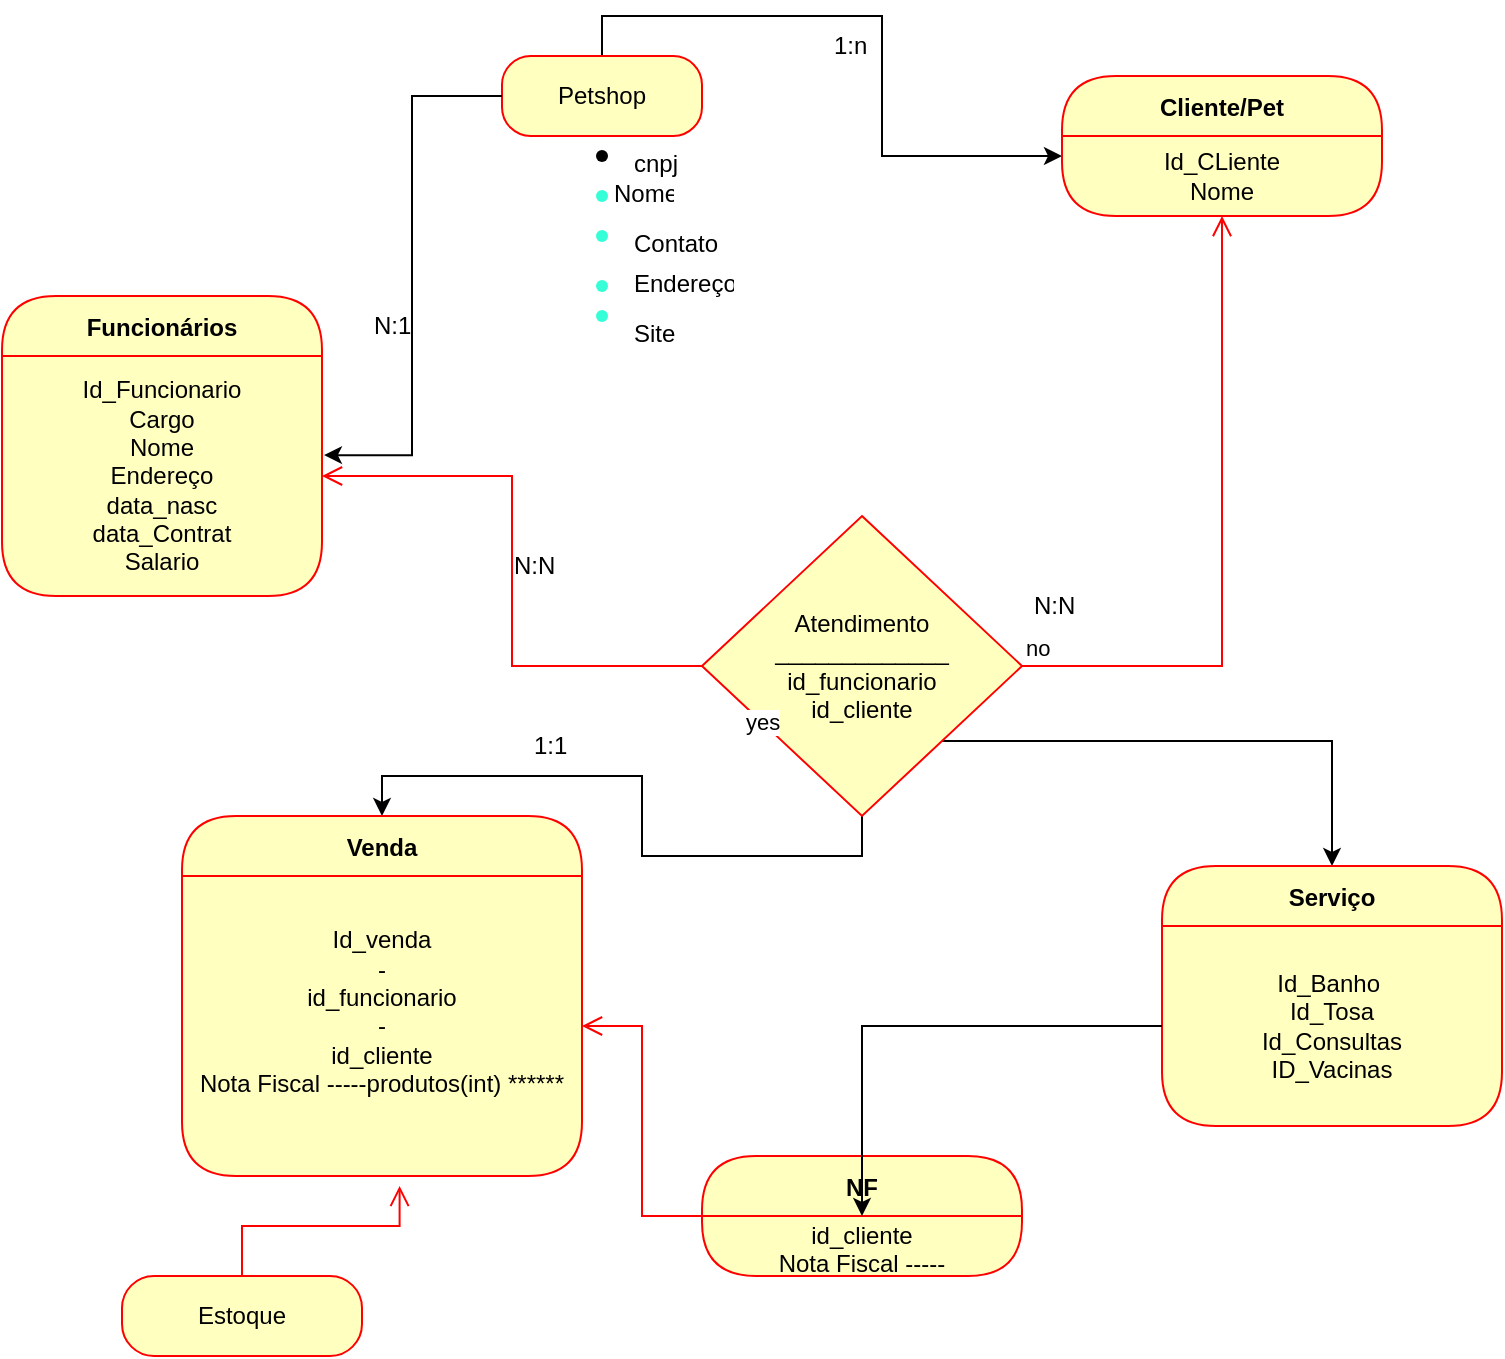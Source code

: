 <mxfile version="24.4.6" type="github">
  <diagram name="Página-1" id="f44fl8tfUImBq70gahhe">
    <mxGraphModel dx="996" dy="567" grid="1" gridSize="10" guides="1" tooltips="1" connect="1" arrows="1" fold="1" page="1" pageScale="1" pageWidth="827" pageHeight="1169" math="0" shadow="0">
      <root>
        <mxCell id="0" />
        <mxCell id="1" parent="0" />
        <mxCell id="dU_Yta5kn3XrWtWdLRXg-2" value="" style="shape=waypoint;sketch=0;fillStyle=solid;size=6;pointerEvents=1;points=[];fillColor=none;resizable=0;rotatable=0;perimeter=centerPerimeter;snapToPoint=1;" vertex="1" parent="1">
          <mxGeometry x="320" y="90" width="20" height="20" as="geometry" />
        </mxCell>
        <mxCell id="dU_Yta5kn3XrWtWdLRXg-3" value="" style="shape=waypoint;sketch=0;fillStyle=solid;size=6;pointerEvents=1;points=[];fillColor=none;resizable=0;rotatable=0;perimeter=centerPerimeter;snapToPoint=1;strokeColor=#36FFD7;" vertex="1" parent="1">
          <mxGeometry x="320" y="110" width="20" height="20" as="geometry" />
        </mxCell>
        <mxCell id="dU_Yta5kn3XrWtWdLRXg-5" value="cnpj" style="text;strokeColor=none;fillColor=none;spacingLeft=4;spacingRight=4;overflow=hidden;rotatable=0;points=[[0,0.5],[1,0.5]];portConstraint=eastwest;fontSize=12;whiteSpace=wrap;html=1;" vertex="1" parent="1">
          <mxGeometry x="340" y="90" width="40" height="30" as="geometry" />
        </mxCell>
        <mxCell id="dU_Yta5kn3XrWtWdLRXg-6" value="Nome&lt;div&gt;&lt;br&gt;&lt;/div&gt;" style="text;strokeColor=none;fillColor=none;spacingLeft=4;spacingRight=4;overflow=hidden;rotatable=0;points=[[0,0.5],[1,0.5]];portConstraint=eastwest;fontSize=12;whiteSpace=wrap;html=1;" vertex="1" parent="1">
          <mxGeometry x="330" y="105" width="40" height="30" as="geometry" />
        </mxCell>
        <mxCell id="dU_Yta5kn3XrWtWdLRXg-7" value="&lt;div&gt;Contato&lt;/div&gt;" style="text;strokeColor=none;fillColor=none;spacingLeft=4;spacingRight=4;overflow=hidden;rotatable=0;points=[[0,0.5],[1,0.5]];portConstraint=eastwest;fontSize=12;whiteSpace=wrap;html=1;" vertex="1" parent="1">
          <mxGeometry x="340" y="130" width="60" height="30" as="geometry" />
        </mxCell>
        <mxCell id="dU_Yta5kn3XrWtWdLRXg-8" value="&lt;div&gt;Endereço&lt;/div&gt;" style="text;strokeColor=none;fillColor=none;spacingLeft=4;spacingRight=4;overflow=hidden;rotatable=0;points=[[0,0.5],[1,0.5]];portConstraint=eastwest;fontSize=12;whiteSpace=wrap;html=1;" vertex="1" parent="1">
          <mxGeometry x="340" y="150" width="60" height="30" as="geometry" />
        </mxCell>
        <mxCell id="dU_Yta5kn3XrWtWdLRXg-9" value="" style="shape=waypoint;sketch=0;fillStyle=solid;size=6;pointerEvents=1;points=[];fillColor=none;resizable=0;rotatable=0;perimeter=centerPerimeter;snapToPoint=1;strokeColor=#36FFD7;" vertex="1" parent="1">
          <mxGeometry x="320" y="130" width="20" height="20" as="geometry" />
        </mxCell>
        <mxCell id="dU_Yta5kn3XrWtWdLRXg-10" value="" style="shape=waypoint;sketch=0;fillStyle=solid;size=6;pointerEvents=1;points=[];fillColor=none;resizable=0;rotatable=0;perimeter=centerPerimeter;snapToPoint=1;strokeColor=#36FFD7;" vertex="1" parent="1">
          <mxGeometry x="320" y="155" width="20" height="20" as="geometry" />
        </mxCell>
        <mxCell id="dU_Yta5kn3XrWtWdLRXg-11" value="" style="shape=waypoint;sketch=0;fillStyle=solid;size=6;pointerEvents=1;points=[];fillColor=none;resizable=0;rotatable=0;perimeter=centerPerimeter;snapToPoint=1;strokeColor=#36FFD7;" vertex="1" parent="1">
          <mxGeometry x="320" y="170" width="20" height="20" as="geometry" />
        </mxCell>
        <mxCell id="dU_Yta5kn3XrWtWdLRXg-12" value="&lt;div&gt;Site&lt;/div&gt;" style="text;strokeColor=none;fillColor=none;spacingLeft=4;spacingRight=4;overflow=hidden;rotatable=0;points=[[0,0.5],[1,0.5]];portConstraint=eastwest;fontSize=12;whiteSpace=wrap;html=1;" vertex="1" parent="1">
          <mxGeometry x="340" y="175" width="60" height="30" as="geometry" />
        </mxCell>
        <mxCell id="dU_Yta5kn3XrWtWdLRXg-26" style="edgeStyle=orthogonalEdgeStyle;rounded=0;orthogonalLoop=1;jettySize=auto;html=1;" edge="1" parent="1">
          <mxGeometry relative="1" as="geometry">
            <mxPoint x="590" y="85" as="sourcePoint" />
            <mxPoint x="590" y="85" as="targetPoint" />
          </mxGeometry>
        </mxCell>
        <mxCell id="dU_Yta5kn3XrWtWdLRXg-38" style="edgeStyle=orthogonalEdgeStyle;rounded=0;orthogonalLoop=1;jettySize=auto;html=1;exitX=0.5;exitY=0;exitDx=0;exitDy=0;entryX=0;entryY=0.25;entryDx=0;entryDy=0;" edge="1" parent="1" source="dU_Yta5kn3XrWtWdLRXg-28" target="dU_Yta5kn3XrWtWdLRXg-31">
          <mxGeometry relative="1" as="geometry" />
        </mxCell>
        <mxCell id="dU_Yta5kn3XrWtWdLRXg-28" value="Petshop" style="rounded=1;whiteSpace=wrap;html=1;arcSize=36;fontColor=#000000;fillColor=#ffffc0;strokeColor=#ff0000;" vertex="1" parent="1">
          <mxGeometry x="280" y="50" width="100" height="40" as="geometry" />
        </mxCell>
        <mxCell id="dU_Yta5kn3XrWtWdLRXg-30" value="Cliente/Pet" style="swimlane;fontStyle=1;align=center;verticalAlign=middle;childLayout=stackLayout;horizontal=1;startSize=30;horizontalStack=0;resizeParent=0;resizeLast=1;container=0;fontColor=#000000;collapsible=0;rounded=1;arcSize=30;strokeColor=#ff0000;fillColor=#ffffc0;swimlaneFillColor=#ffffc0;dropTarget=0;" vertex="1" parent="1">
          <mxGeometry x="560" y="60" width="160" height="70" as="geometry" />
        </mxCell>
        <mxCell id="dU_Yta5kn3XrWtWdLRXg-31" value="Id_CLiente&lt;br&gt;Nome" style="text;html=1;strokeColor=none;fillColor=none;align=center;verticalAlign=middle;spacingLeft=4;spacingRight=4;whiteSpace=wrap;overflow=hidden;rotatable=0;fontColor=#000000;" vertex="1" parent="dU_Yta5kn3XrWtWdLRXg-30">
          <mxGeometry y="30" width="160" height="40" as="geometry" />
        </mxCell>
        <mxCell id="dU_Yta5kn3XrWtWdLRXg-40" value="Funcionários" style="swimlane;fontStyle=1;align=center;verticalAlign=middle;childLayout=stackLayout;horizontal=1;startSize=30;horizontalStack=0;resizeParent=0;resizeLast=1;container=0;fontColor=#000000;collapsible=0;rounded=1;arcSize=30;strokeColor=#ff0000;fillColor=#ffffc0;swimlaneFillColor=#ffffc0;dropTarget=0;" vertex="1" parent="1">
          <mxGeometry x="30" y="170" width="160" height="150" as="geometry" />
        </mxCell>
        <mxCell id="dU_Yta5kn3XrWtWdLRXg-41" value="Id_Funcionario&lt;br&gt;Cargo&lt;br&gt;Nome&lt;br&gt;Endereço&lt;br&gt;data_nasc&lt;div&gt;data_Contrat&lt;br&gt;Salario&lt;/div&gt;" style="text;html=1;strokeColor=none;fillColor=none;align=center;verticalAlign=middle;spacingLeft=4;spacingRight=4;whiteSpace=wrap;overflow=hidden;rotatable=0;fontColor=#000000;" vertex="1" parent="dU_Yta5kn3XrWtWdLRXg-40">
          <mxGeometry y="30" width="160" height="120" as="geometry" />
        </mxCell>
        <mxCell id="dU_Yta5kn3XrWtWdLRXg-43" style="edgeStyle=orthogonalEdgeStyle;rounded=0;orthogonalLoop=1;jettySize=auto;html=1;exitX=0;exitY=0.5;exitDx=0;exitDy=0;entryX=1.006;entryY=0.413;entryDx=0;entryDy=0;entryPerimeter=0;" edge="1" parent="1" source="dU_Yta5kn3XrWtWdLRXg-28" target="dU_Yta5kn3XrWtWdLRXg-41">
          <mxGeometry relative="1" as="geometry" />
        </mxCell>
        <mxCell id="dU_Yta5kn3XrWtWdLRXg-44" value="1:n" style="text;strokeColor=none;fillColor=none;align=left;verticalAlign=middle;spacingLeft=4;spacingRight=4;overflow=hidden;points=[[0,0.5],[1,0.5]];portConstraint=eastwest;rotatable=0;whiteSpace=wrap;html=1;" vertex="1" parent="1">
          <mxGeometry x="440" y="30" width="80" height="30" as="geometry" />
        </mxCell>
        <mxCell id="dU_Yta5kn3XrWtWdLRXg-46" value="N:1" style="text;strokeColor=none;fillColor=none;align=left;verticalAlign=middle;spacingLeft=4;spacingRight=4;overflow=hidden;points=[[0,0.5],[1,0.5]];portConstraint=eastwest;rotatable=0;whiteSpace=wrap;html=1;" vertex="1" parent="1">
          <mxGeometry x="210" y="170" width="80" height="30" as="geometry" />
        </mxCell>
        <mxCell id="dU_Yta5kn3XrWtWdLRXg-55" style="edgeStyle=orthogonalEdgeStyle;rounded=0;orthogonalLoop=1;jettySize=auto;html=1;exitX=0.5;exitY=1;exitDx=0;exitDy=0;entryX=0.5;entryY=0;entryDx=0;entryDy=0;" edge="1" parent="1" source="dU_Yta5kn3XrWtWdLRXg-47" target="dU_Yta5kn3XrWtWdLRXg-52">
          <mxGeometry relative="1" as="geometry" />
        </mxCell>
        <mxCell id="dU_Yta5kn3XrWtWdLRXg-58" style="edgeStyle=orthogonalEdgeStyle;rounded=0;orthogonalLoop=1;jettySize=auto;html=1;exitX=1;exitY=1;exitDx=0;exitDy=0;" edge="1" parent="1" source="dU_Yta5kn3XrWtWdLRXg-47" target="dU_Yta5kn3XrWtWdLRXg-56">
          <mxGeometry relative="1" as="geometry" />
        </mxCell>
        <mxCell id="dU_Yta5kn3XrWtWdLRXg-47" value="Atendimento&lt;br&gt;_____________&lt;div&gt;id_funcionario&lt;br&gt;id_cliente&lt;/div&gt;" style="rhombus;whiteSpace=wrap;html=1;fontColor=#000000;fillColor=#ffffc0;strokeColor=#ff0000;" vertex="1" parent="1">
          <mxGeometry x="380" y="280" width="160" height="150" as="geometry" />
        </mxCell>
        <mxCell id="dU_Yta5kn3XrWtWdLRXg-48" value="no" style="edgeStyle=orthogonalEdgeStyle;html=1;align=left;verticalAlign=bottom;endArrow=open;endSize=8;strokeColor=#ff0000;rounded=0;" edge="1" source="dU_Yta5kn3XrWtWdLRXg-47" parent="1" target="dU_Yta5kn3XrWtWdLRXg-31">
          <mxGeometry x="-1" relative="1" as="geometry">
            <mxPoint x="560" y="300" as="targetPoint" />
          </mxGeometry>
        </mxCell>
        <mxCell id="dU_Yta5kn3XrWtWdLRXg-49" value="yes" style="edgeStyle=orthogonalEdgeStyle;html=1;align=left;verticalAlign=top;endArrow=open;endSize=8;strokeColor=#ff0000;rounded=0;" edge="1" source="dU_Yta5kn3XrWtWdLRXg-47" parent="1" target="dU_Yta5kn3XrWtWdLRXg-41">
          <mxGeometry x="-1" y="25" relative="1" as="geometry">
            <mxPoint x="420" y="380" as="targetPoint" />
            <mxPoint x="20" y="-10" as="offset" />
          </mxGeometry>
        </mxCell>
        <mxCell id="dU_Yta5kn3XrWtWdLRXg-52" value="Venda" style="swimlane;fontStyle=1;align=center;verticalAlign=middle;childLayout=stackLayout;horizontal=1;startSize=30;horizontalStack=0;resizeParent=0;resizeLast=1;container=0;fontColor=#000000;collapsible=0;rounded=1;arcSize=30;strokeColor=#ff0000;fillColor=#ffffc0;swimlaneFillColor=#ffffc0;dropTarget=0;" vertex="1" parent="1">
          <mxGeometry x="120" y="430" width="200" height="180" as="geometry" />
        </mxCell>
        <mxCell id="dU_Yta5kn3XrWtWdLRXg-53" value="Id_venda&lt;br&gt;-&lt;br&gt;id_funcionario&lt;br&gt;-&lt;br&gt;id_cliente&lt;br&gt;Nota Fiscal -----produtos(int) ******&lt;div&gt;&lt;br&gt;&lt;/div&gt;" style="text;html=1;strokeColor=none;fillColor=none;align=center;verticalAlign=middle;spacingLeft=4;spacingRight=4;whiteSpace=wrap;overflow=hidden;rotatable=0;fontColor=#000000;" vertex="1" parent="dU_Yta5kn3XrWtWdLRXg-52">
          <mxGeometry y="30" width="200" height="150" as="geometry" />
        </mxCell>
        <mxCell id="dU_Yta5kn3XrWtWdLRXg-56" value="Serviço" style="swimlane;fontStyle=1;align=center;verticalAlign=middle;childLayout=stackLayout;horizontal=1;startSize=30;horizontalStack=0;resizeParent=0;resizeLast=1;container=0;fontColor=#000000;collapsible=0;rounded=1;arcSize=30;strokeColor=#ff0000;fillColor=#ffffc0;swimlaneFillColor=#ffffc0;dropTarget=0;" vertex="1" parent="1">
          <mxGeometry x="610" y="455" width="170" height="130" as="geometry" />
        </mxCell>
        <mxCell id="dU_Yta5kn3XrWtWdLRXg-57" value="Id_Banho&amp;nbsp;&lt;br&gt;Id_Tosa&lt;div&gt;Id_Consultas&lt;br&gt;ID_Vacinas&lt;/div&gt;" style="text;html=1;strokeColor=none;fillColor=none;align=center;verticalAlign=middle;spacingLeft=4;spacingRight=4;whiteSpace=wrap;overflow=hidden;rotatable=0;fontColor=#000000;" vertex="1" parent="dU_Yta5kn3XrWtWdLRXg-56">
          <mxGeometry y="30" width="170" height="100" as="geometry" />
        </mxCell>
        <mxCell id="dU_Yta5kn3XrWtWdLRXg-59" value="N:N" style="text;strokeColor=none;fillColor=none;align=left;verticalAlign=middle;spacingLeft=4;spacingRight=4;overflow=hidden;points=[[0,0.5],[1,0.5]];portConstraint=eastwest;rotatable=0;whiteSpace=wrap;html=1;" vertex="1" parent="1">
          <mxGeometry x="280" y="290" width="80" height="30" as="geometry" />
        </mxCell>
        <mxCell id="dU_Yta5kn3XrWtWdLRXg-60" value="N:N" style="text;strokeColor=none;fillColor=none;align=left;verticalAlign=middle;spacingLeft=4;spacingRight=4;overflow=hidden;points=[[0,0.5],[1,0.5]];portConstraint=eastwest;rotatable=0;whiteSpace=wrap;html=1;" vertex="1" parent="1">
          <mxGeometry x="540" y="310" width="80" height="30" as="geometry" />
        </mxCell>
        <mxCell id="dU_Yta5kn3XrWtWdLRXg-63" value="Estoque" style="rounded=1;whiteSpace=wrap;html=1;arcSize=40;fontColor=#000000;fillColor=#ffffc0;strokeColor=#ff0000;" vertex="1" parent="1">
          <mxGeometry x="90" y="660" width="120" height="40" as="geometry" />
        </mxCell>
        <mxCell id="dU_Yta5kn3XrWtWdLRXg-64" value="" style="edgeStyle=orthogonalEdgeStyle;html=1;verticalAlign=bottom;endArrow=open;endSize=8;strokeColor=#ff0000;rounded=0;entryX=0.544;entryY=1.033;entryDx=0;entryDy=0;entryPerimeter=0;" edge="1" source="dU_Yta5kn3XrWtWdLRXg-63" parent="1" target="dU_Yta5kn3XrWtWdLRXg-53">
          <mxGeometry relative="1" as="geometry">
            <mxPoint x="120" y="670" as="targetPoint" />
          </mxGeometry>
        </mxCell>
        <mxCell id="dU_Yta5kn3XrWtWdLRXg-65" value="1:1" style="text;strokeColor=none;fillColor=none;align=left;verticalAlign=middle;spacingLeft=4;spacingRight=4;overflow=hidden;points=[[0,0.5],[1,0.5]];portConstraint=eastwest;rotatable=0;whiteSpace=wrap;html=1;" vertex="1" parent="1">
          <mxGeometry x="290" y="380" width="80" height="30" as="geometry" />
        </mxCell>
        <mxCell id="dU_Yta5kn3XrWtWdLRXg-66" value="NF" style="swimlane;fontStyle=1;align=center;verticalAlign=middle;childLayout=stackLayout;horizontal=1;startSize=30;horizontalStack=0;resizeParent=0;resizeLast=1;container=0;fontColor=#000000;collapsible=0;rounded=1;arcSize=30;strokeColor=#ff0000;fillColor=#ffffc0;swimlaneFillColor=#ffffc0;dropTarget=0;" vertex="1" parent="1">
          <mxGeometry x="380" y="600" width="160" height="60" as="geometry" />
        </mxCell>
        <mxCell id="dU_Yta5kn3XrWtWdLRXg-67" value="&lt;div&gt;id_cliente&lt;br&gt;Nota Fiscal -----produtos(int) ******&lt;div&gt;&lt;br&gt;&lt;/div&gt;&lt;/div&gt;" style="text;html=1;strokeColor=none;fillColor=none;align=center;verticalAlign=middle;spacingLeft=4;spacingRight=4;whiteSpace=wrap;overflow=hidden;rotatable=0;fontColor=#000000;" vertex="1" parent="dU_Yta5kn3XrWtWdLRXg-66">
          <mxGeometry y="30" width="160" height="30" as="geometry" />
        </mxCell>
        <mxCell id="dU_Yta5kn3XrWtWdLRXg-68" value="" style="edgeStyle=orthogonalEdgeStyle;html=1;verticalAlign=bottom;endArrow=open;endSize=8;strokeColor=#ff0000;rounded=0;entryX=1;entryY=0.5;entryDx=0;entryDy=0;" edge="1" source="dU_Yta5kn3XrWtWdLRXg-66" parent="1" target="dU_Yta5kn3XrWtWdLRXg-53">
          <mxGeometry relative="1" as="geometry">
            <mxPoint x="470" y="645" as="targetPoint" />
          </mxGeometry>
        </mxCell>
        <mxCell id="dU_Yta5kn3XrWtWdLRXg-69" style="edgeStyle=orthogonalEdgeStyle;rounded=0;orthogonalLoop=1;jettySize=auto;html=1;exitX=0;exitY=0.5;exitDx=0;exitDy=0;" edge="1" parent="1" source="dU_Yta5kn3XrWtWdLRXg-57" target="dU_Yta5kn3XrWtWdLRXg-67">
          <mxGeometry relative="1" as="geometry" />
        </mxCell>
      </root>
    </mxGraphModel>
  </diagram>
</mxfile>
